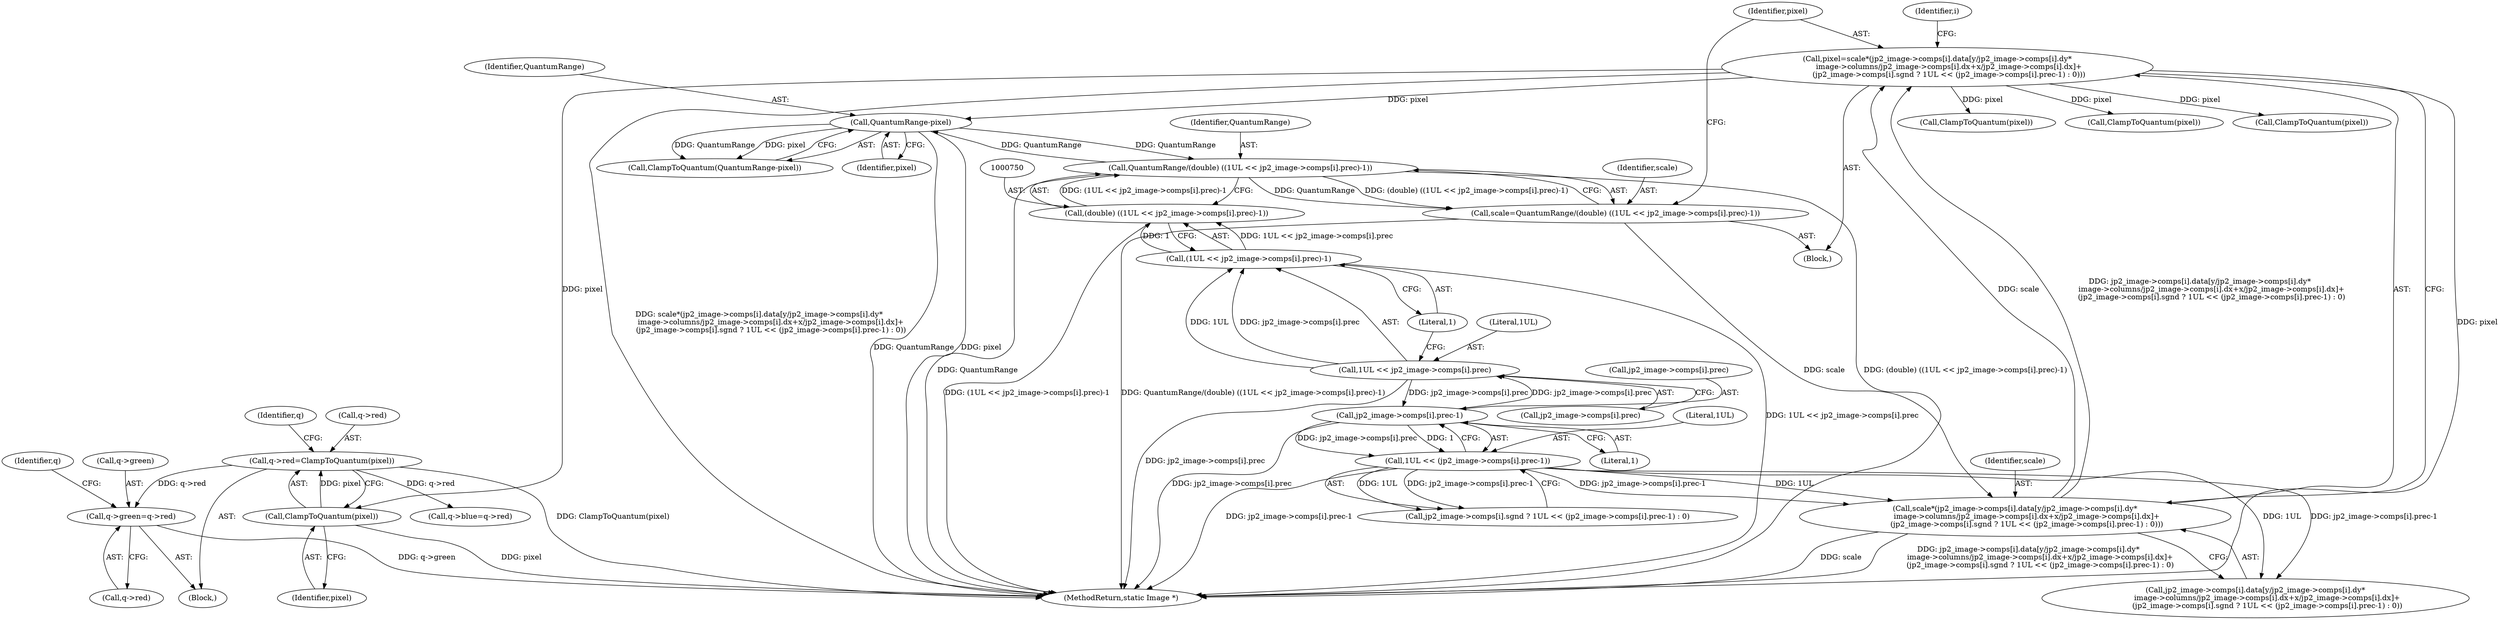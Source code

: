digraph "0_ImageMagick_f6e9d0d9955e85bdd7540b251cd50d598dacc5e6_28@pointer" {
"1000837" [label="(Call,q->green=q->red)"];
"1000831" [label="(Call,q->red=ClampToQuantum(pixel))"];
"1000835" [label="(Call,ClampToQuantum(pixel))"];
"1000762" [label="(Call,pixel=scale*(jp2_image->comps[i].data[y/jp2_image->comps[i].dy*\n          image->columns/jp2_image->comps[i].dx+x/jp2_image->comps[i].dx]+\n          (jp2_image->comps[i].sgnd ? 1UL << (jp2_image->comps[i].prec-1) : 0)))"];
"1000764" [label="(Call,scale*(jp2_image->comps[i].data[y/jp2_image->comps[i].dy*\n          image->columns/jp2_image->comps[i].dx+x/jp2_image->comps[i].dx]+\n          (jp2_image->comps[i].sgnd ? 1UL << (jp2_image->comps[i].prec-1) : 0)))"];
"1000745" [label="(Call,scale=QuantumRange/(double) ((1UL << jp2_image->comps[i].prec)-1))"];
"1000747" [label="(Call,QuantumRange/(double) ((1UL << jp2_image->comps[i].prec)-1))"];
"1000871" [label="(Call,QuantumRange-pixel)"];
"1000749" [label="(Call,(double) ((1UL << jp2_image->comps[i].prec)-1))"];
"1000751" [label="(Call,(1UL << jp2_image->comps[i].prec)-1)"];
"1000752" [label="(Call,1UL << jp2_image->comps[i].prec)"];
"1000816" [label="(Call,jp2_image->comps[i].prec-1)"];
"1000814" [label="(Call,1UL << (jp2_image->comps[i].prec-1))"];
"1000870" [label="(Call,ClampToQuantum(QuantumRange-pixel))"];
"1000846" [label="(Identifier,q)"];
"1000897" [label="(Call,ClampToQuantum(pixel))"];
"1000766" [label="(Call,jp2_image->comps[i].data[y/jp2_image->comps[i].dy*\n          image->columns/jp2_image->comps[i].dx+x/jp2_image->comps[i].dx]+\n          (jp2_image->comps[i].sgnd ? 1UL << (jp2_image->comps[i].prec-1) : 0))"];
"1000763" [label="(Identifier,pixel)"];
"1000749" [label="(Call,(double) ((1UL << jp2_image->comps[i].prec)-1))"];
"1000827" [label="(Identifier,i)"];
"1000752" [label="(Call,1UL << jp2_image->comps[i].prec)"];
"1000761" [label="(Literal,1)"];
"1000837" [label="(Call,q->green=q->red)"];
"1000742" [label="(Block,)"];
"1000871" [label="(Call,QuantumRange-pixel)"];
"1000751" [label="(Call,(1UL << jp2_image->comps[i].prec)-1)"];
"1000817" [label="(Call,jp2_image->comps[i].prec)"];
"1000839" [label="(Identifier,q)"];
"1000824" [label="(Literal,1)"];
"1000754" [label="(Call,jp2_image->comps[i].prec)"];
"1000816" [label="(Call,jp2_image->comps[i].prec-1)"];
"1000747" [label="(Call,QuantumRange/(double) ((1UL << jp2_image->comps[i].prec)-1))"];
"1000879" [label="(Call,ClampToQuantum(pixel))"];
"1000935" [label="(MethodReturn,static Image *)"];
"1000765" [label="(Identifier,scale)"];
"1000888" [label="(Call,ClampToQuantum(pixel))"];
"1000841" [label="(Call,q->red)"];
"1000764" [label="(Call,scale*(jp2_image->comps[i].data[y/jp2_image->comps[i].dy*\n          image->columns/jp2_image->comps[i].dx+x/jp2_image->comps[i].dx]+\n          (jp2_image->comps[i].sgnd ? 1UL << (jp2_image->comps[i].prec-1) : 0)))"];
"1000872" [label="(Identifier,QuantumRange)"];
"1000753" [label="(Literal,1UL)"];
"1000836" [label="(Identifier,pixel)"];
"1000814" [label="(Call,1UL << (jp2_image->comps[i].prec-1))"];
"1000831" [label="(Call,q->red=ClampToQuantum(pixel))"];
"1000806" [label="(Call,jp2_image->comps[i].sgnd ? 1UL << (jp2_image->comps[i].prec-1) : 0)"];
"1000762" [label="(Call,pixel=scale*(jp2_image->comps[i].data[y/jp2_image->comps[i].dy*\n          image->columns/jp2_image->comps[i].dx+x/jp2_image->comps[i].dx]+\n          (jp2_image->comps[i].sgnd ? 1UL << (jp2_image->comps[i].prec-1) : 0)))"];
"1000746" [label="(Identifier,scale)"];
"1000815" [label="(Literal,1UL)"];
"1000745" [label="(Call,scale=QuantumRange/(double) ((1UL << jp2_image->comps[i].prec)-1))"];
"1000832" [label="(Call,q->red)"];
"1000838" [label="(Call,q->green)"];
"1000830" [label="(Block,)"];
"1000873" [label="(Identifier,pixel)"];
"1000748" [label="(Identifier,QuantumRange)"];
"1000844" [label="(Call,q->blue=q->red)"];
"1000835" [label="(Call,ClampToQuantum(pixel))"];
"1000837" -> "1000830"  [label="AST: "];
"1000837" -> "1000841"  [label="CFG: "];
"1000838" -> "1000837"  [label="AST: "];
"1000841" -> "1000837"  [label="AST: "];
"1000846" -> "1000837"  [label="CFG: "];
"1000837" -> "1000935"  [label="DDG: q->green"];
"1000831" -> "1000837"  [label="DDG: q->red"];
"1000831" -> "1000830"  [label="AST: "];
"1000831" -> "1000835"  [label="CFG: "];
"1000832" -> "1000831"  [label="AST: "];
"1000835" -> "1000831"  [label="AST: "];
"1000839" -> "1000831"  [label="CFG: "];
"1000831" -> "1000935"  [label="DDG: ClampToQuantum(pixel)"];
"1000835" -> "1000831"  [label="DDG: pixel"];
"1000831" -> "1000844"  [label="DDG: q->red"];
"1000835" -> "1000836"  [label="CFG: "];
"1000836" -> "1000835"  [label="AST: "];
"1000835" -> "1000935"  [label="DDG: pixel"];
"1000762" -> "1000835"  [label="DDG: pixel"];
"1000762" -> "1000742"  [label="AST: "];
"1000762" -> "1000764"  [label="CFG: "];
"1000763" -> "1000762"  [label="AST: "];
"1000764" -> "1000762"  [label="AST: "];
"1000827" -> "1000762"  [label="CFG: "];
"1000762" -> "1000935"  [label="DDG: pixel"];
"1000762" -> "1000935"  [label="DDG: scale*(jp2_image->comps[i].data[y/jp2_image->comps[i].dy*\n          image->columns/jp2_image->comps[i].dx+x/jp2_image->comps[i].dx]+\n          (jp2_image->comps[i].sgnd ? 1UL << (jp2_image->comps[i].prec-1) : 0))"];
"1000764" -> "1000762"  [label="DDG: scale"];
"1000764" -> "1000762"  [label="DDG: jp2_image->comps[i].data[y/jp2_image->comps[i].dy*\n          image->columns/jp2_image->comps[i].dx+x/jp2_image->comps[i].dx]+\n          (jp2_image->comps[i].sgnd ? 1UL << (jp2_image->comps[i].prec-1) : 0)"];
"1000762" -> "1000871"  [label="DDG: pixel"];
"1000762" -> "1000879"  [label="DDG: pixel"];
"1000762" -> "1000888"  [label="DDG: pixel"];
"1000762" -> "1000897"  [label="DDG: pixel"];
"1000764" -> "1000766"  [label="CFG: "];
"1000765" -> "1000764"  [label="AST: "];
"1000766" -> "1000764"  [label="AST: "];
"1000764" -> "1000935"  [label="DDG: jp2_image->comps[i].data[y/jp2_image->comps[i].dy*\n          image->columns/jp2_image->comps[i].dx+x/jp2_image->comps[i].dx]+\n          (jp2_image->comps[i].sgnd ? 1UL << (jp2_image->comps[i].prec-1) : 0)"];
"1000764" -> "1000935"  [label="DDG: scale"];
"1000745" -> "1000764"  [label="DDG: scale"];
"1000814" -> "1000764"  [label="DDG: 1UL"];
"1000814" -> "1000764"  [label="DDG: jp2_image->comps[i].prec-1"];
"1000745" -> "1000742"  [label="AST: "];
"1000745" -> "1000747"  [label="CFG: "];
"1000746" -> "1000745"  [label="AST: "];
"1000747" -> "1000745"  [label="AST: "];
"1000763" -> "1000745"  [label="CFG: "];
"1000745" -> "1000935"  [label="DDG: QuantumRange/(double) ((1UL << jp2_image->comps[i].prec)-1)"];
"1000747" -> "1000745"  [label="DDG: QuantumRange"];
"1000747" -> "1000745"  [label="DDG: (double) ((1UL << jp2_image->comps[i].prec)-1)"];
"1000747" -> "1000749"  [label="CFG: "];
"1000748" -> "1000747"  [label="AST: "];
"1000749" -> "1000747"  [label="AST: "];
"1000747" -> "1000935"  [label="DDG: QuantumRange"];
"1000747" -> "1000935"  [label="DDG: (double) ((1UL << jp2_image->comps[i].prec)-1)"];
"1000871" -> "1000747"  [label="DDG: QuantumRange"];
"1000749" -> "1000747"  [label="DDG: (1UL << jp2_image->comps[i].prec)-1"];
"1000747" -> "1000871"  [label="DDG: QuantumRange"];
"1000871" -> "1000870"  [label="AST: "];
"1000871" -> "1000873"  [label="CFG: "];
"1000872" -> "1000871"  [label="AST: "];
"1000873" -> "1000871"  [label="AST: "];
"1000870" -> "1000871"  [label="CFG: "];
"1000871" -> "1000935"  [label="DDG: QuantumRange"];
"1000871" -> "1000935"  [label="DDG: pixel"];
"1000871" -> "1000870"  [label="DDG: QuantumRange"];
"1000871" -> "1000870"  [label="DDG: pixel"];
"1000749" -> "1000751"  [label="CFG: "];
"1000750" -> "1000749"  [label="AST: "];
"1000751" -> "1000749"  [label="AST: "];
"1000749" -> "1000935"  [label="DDG: (1UL << jp2_image->comps[i].prec)-1"];
"1000751" -> "1000749"  [label="DDG: 1UL << jp2_image->comps[i].prec"];
"1000751" -> "1000749"  [label="DDG: 1"];
"1000751" -> "1000761"  [label="CFG: "];
"1000752" -> "1000751"  [label="AST: "];
"1000761" -> "1000751"  [label="AST: "];
"1000751" -> "1000935"  [label="DDG: 1UL << jp2_image->comps[i].prec"];
"1000752" -> "1000751"  [label="DDG: 1UL"];
"1000752" -> "1000751"  [label="DDG: jp2_image->comps[i].prec"];
"1000752" -> "1000754"  [label="CFG: "];
"1000753" -> "1000752"  [label="AST: "];
"1000754" -> "1000752"  [label="AST: "];
"1000761" -> "1000752"  [label="CFG: "];
"1000752" -> "1000935"  [label="DDG: jp2_image->comps[i].prec"];
"1000816" -> "1000752"  [label="DDG: jp2_image->comps[i].prec"];
"1000752" -> "1000816"  [label="DDG: jp2_image->comps[i].prec"];
"1000816" -> "1000814"  [label="AST: "];
"1000816" -> "1000824"  [label="CFG: "];
"1000817" -> "1000816"  [label="AST: "];
"1000824" -> "1000816"  [label="AST: "];
"1000814" -> "1000816"  [label="CFG: "];
"1000816" -> "1000935"  [label="DDG: jp2_image->comps[i].prec"];
"1000816" -> "1000814"  [label="DDG: jp2_image->comps[i].prec"];
"1000816" -> "1000814"  [label="DDG: 1"];
"1000814" -> "1000806"  [label="AST: "];
"1000815" -> "1000814"  [label="AST: "];
"1000806" -> "1000814"  [label="CFG: "];
"1000814" -> "1000935"  [label="DDG: jp2_image->comps[i].prec-1"];
"1000814" -> "1000766"  [label="DDG: 1UL"];
"1000814" -> "1000766"  [label="DDG: jp2_image->comps[i].prec-1"];
"1000814" -> "1000806"  [label="DDG: 1UL"];
"1000814" -> "1000806"  [label="DDG: jp2_image->comps[i].prec-1"];
}
